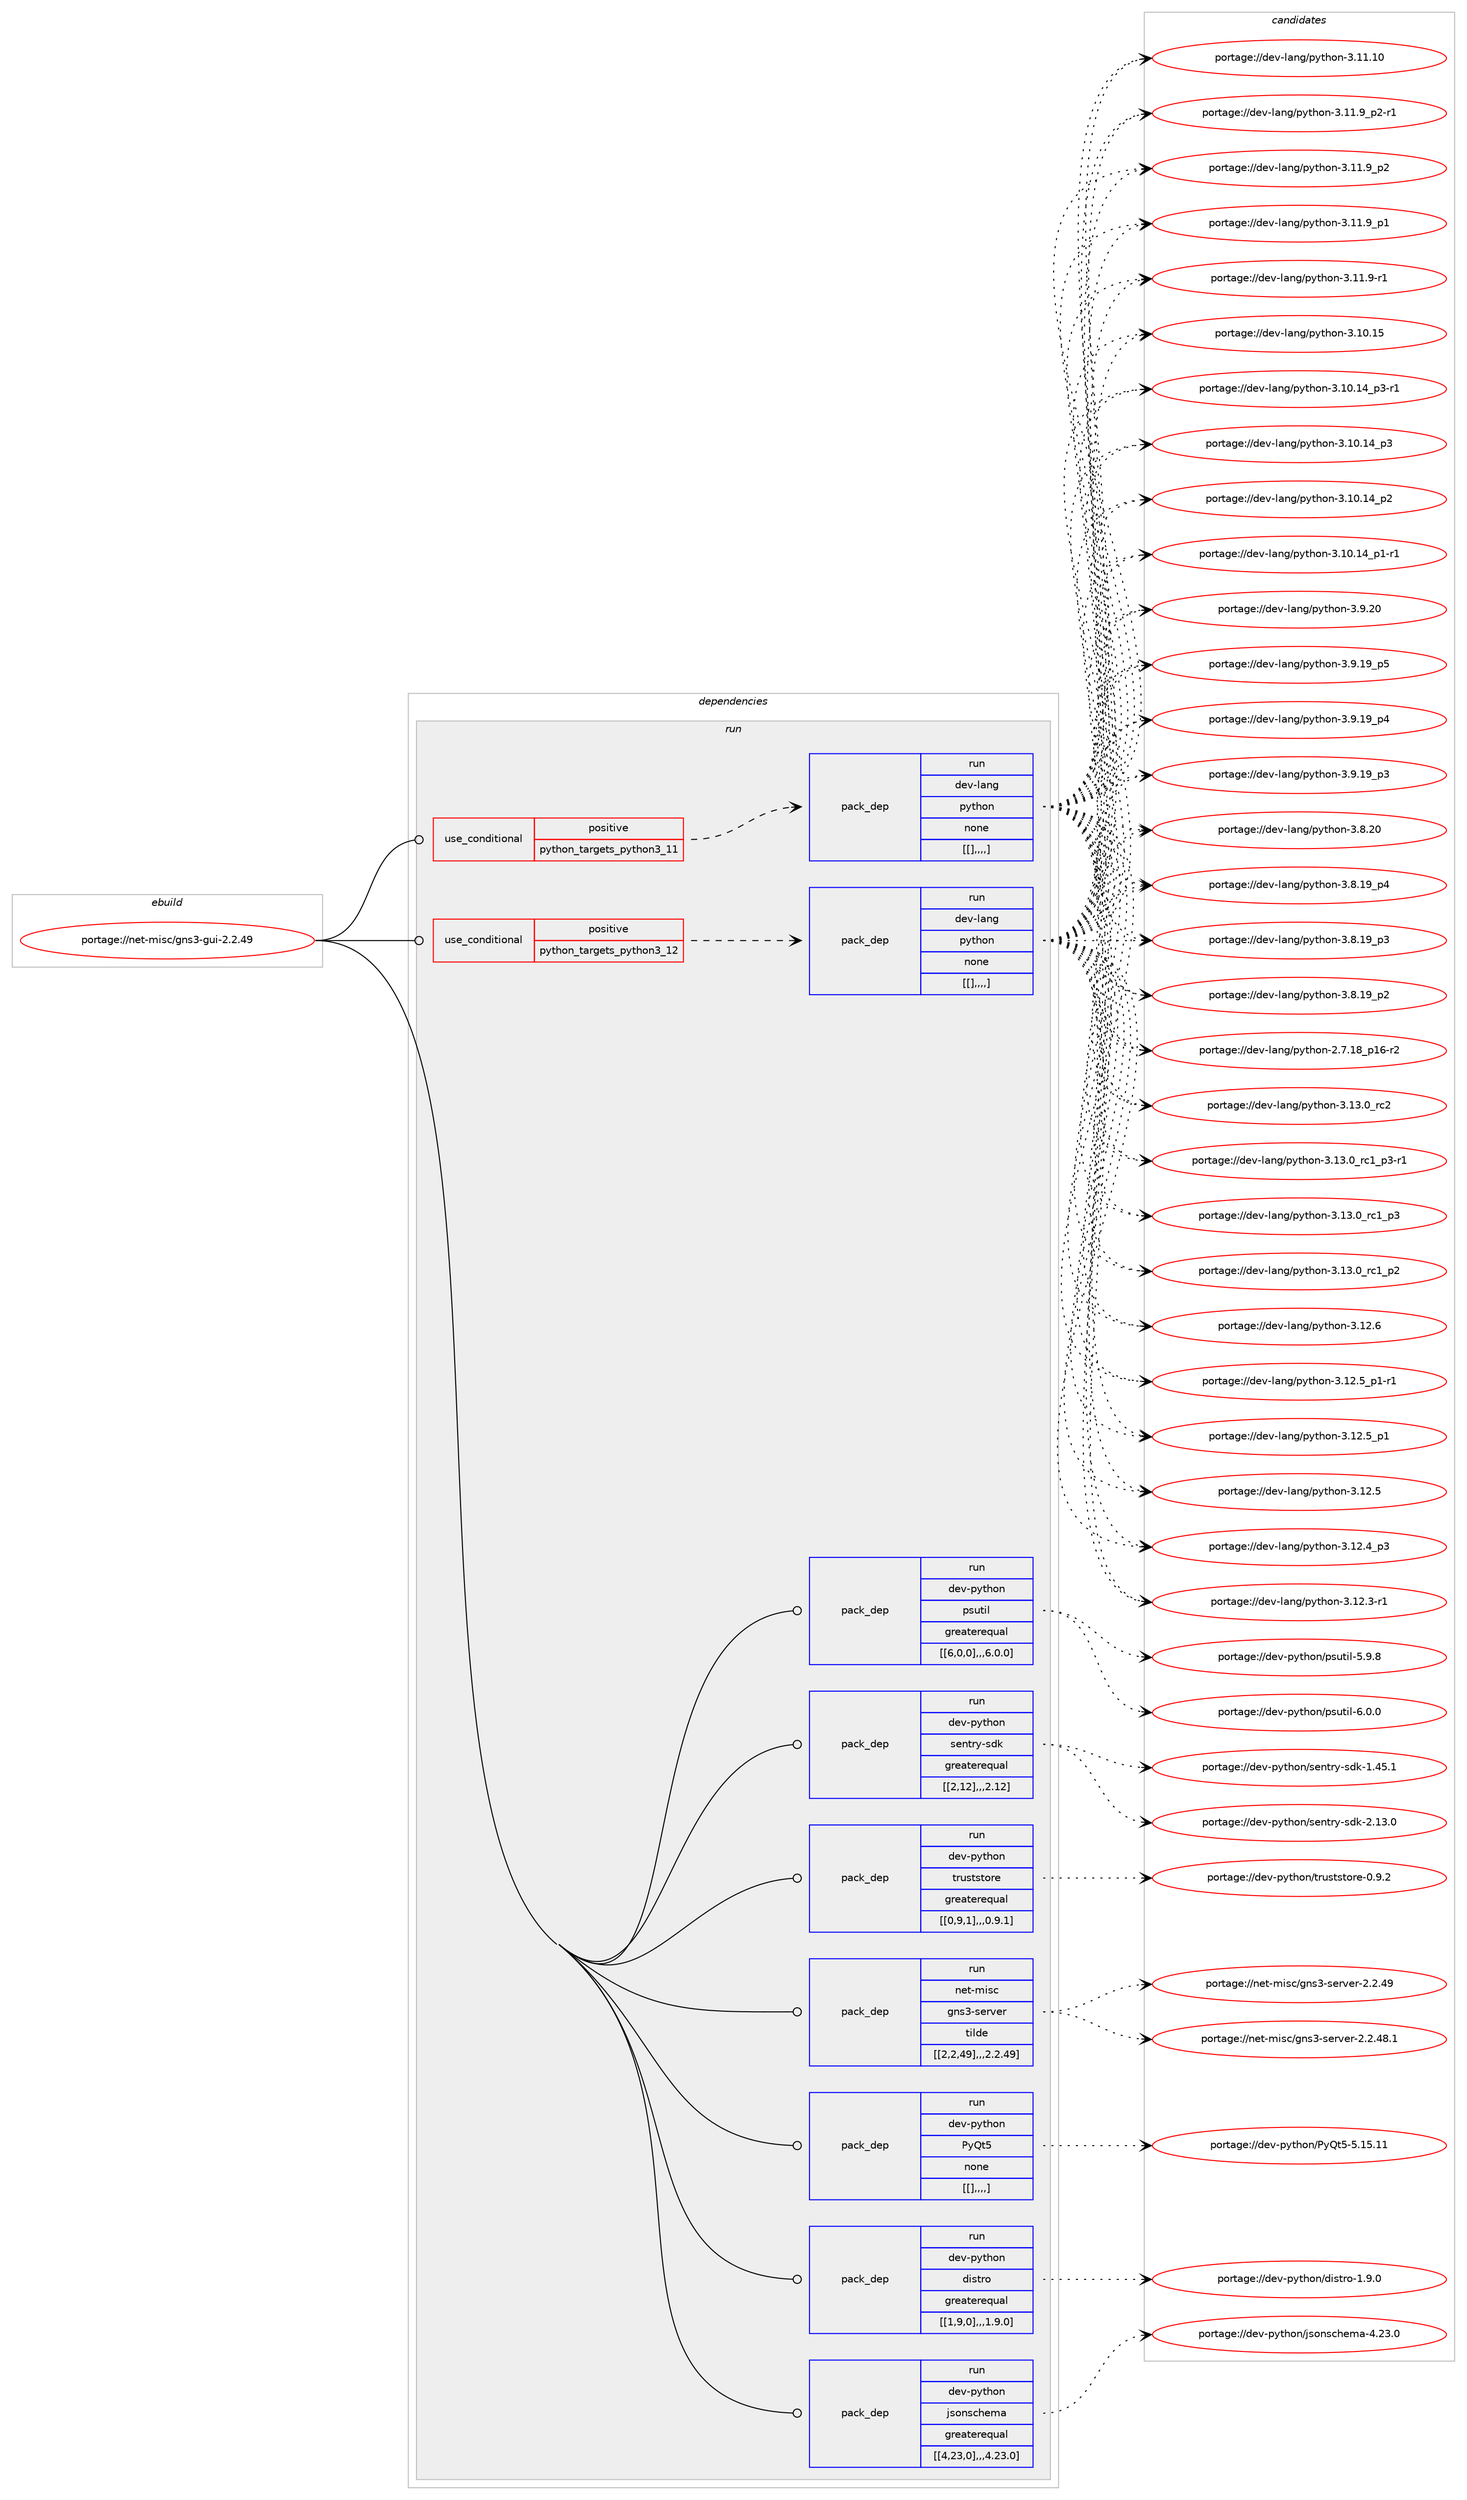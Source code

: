 digraph prolog {

# *************
# Graph options
# *************

newrank=true;
concentrate=true;
compound=true;
graph [rankdir=LR,fontname=Helvetica,fontsize=10,ranksep=1.5];#, ranksep=2.5, nodesep=0.2];
edge  [arrowhead=vee];
node  [fontname=Helvetica,fontsize=10];

# **********
# The ebuild
# **********

subgraph cluster_leftcol {
color=gray;
label=<<i>ebuild</i>>;
id [label="portage://net-misc/gns3-gui-2.2.49", color=red, width=4, href="../net-misc/gns3-gui-2.2.49.svg"];
}

# ****************
# The dependencies
# ****************

subgraph cluster_midcol {
color=gray;
label=<<i>dependencies</i>>;
subgraph cluster_compile {
fillcolor="#eeeeee";
style=filled;
label=<<i>compile</i>>;
}
subgraph cluster_compileandrun {
fillcolor="#eeeeee";
style=filled;
label=<<i>compile and run</i>>;
}
subgraph cluster_run {
fillcolor="#eeeeee";
style=filled;
label=<<i>run</i>>;
subgraph cond101533 {
dependency387493 [label=<<TABLE BORDER="0" CELLBORDER="1" CELLSPACING="0" CELLPADDING="4"><TR><TD ROWSPAN="3" CELLPADDING="10">use_conditional</TD></TR><TR><TD>positive</TD></TR><TR><TD>python_targets_python3_11</TD></TR></TABLE>>, shape=none, color=red];
subgraph pack283136 {
dependency387494 [label=<<TABLE BORDER="0" CELLBORDER="1" CELLSPACING="0" CELLPADDING="4" WIDTH="220"><TR><TD ROWSPAN="6" CELLPADDING="30">pack_dep</TD></TR><TR><TD WIDTH="110">run</TD></TR><TR><TD>dev-lang</TD></TR><TR><TD>python</TD></TR><TR><TD>none</TD></TR><TR><TD>[[],,,,]</TD></TR></TABLE>>, shape=none, color=blue];
}
dependency387493:e -> dependency387494:w [weight=20,style="dashed",arrowhead="vee"];
}
id:e -> dependency387493:w [weight=20,style="solid",arrowhead="odot"];
subgraph cond101534 {
dependency387495 [label=<<TABLE BORDER="0" CELLBORDER="1" CELLSPACING="0" CELLPADDING="4"><TR><TD ROWSPAN="3" CELLPADDING="10">use_conditional</TD></TR><TR><TD>positive</TD></TR><TR><TD>python_targets_python3_12</TD></TR></TABLE>>, shape=none, color=red];
subgraph pack283137 {
dependency387496 [label=<<TABLE BORDER="0" CELLBORDER="1" CELLSPACING="0" CELLPADDING="4" WIDTH="220"><TR><TD ROWSPAN="6" CELLPADDING="30">pack_dep</TD></TR><TR><TD WIDTH="110">run</TD></TR><TR><TD>dev-lang</TD></TR><TR><TD>python</TD></TR><TR><TD>none</TD></TR><TR><TD>[[],,,,]</TD></TR></TABLE>>, shape=none, color=blue];
}
dependency387495:e -> dependency387496:w [weight=20,style="dashed",arrowhead="vee"];
}
id:e -> dependency387495:w [weight=20,style="solid",arrowhead="odot"];
subgraph pack283138 {
dependency387497 [label=<<TABLE BORDER="0" CELLBORDER="1" CELLSPACING="0" CELLPADDING="4" WIDTH="220"><TR><TD ROWSPAN="6" CELLPADDING="30">pack_dep</TD></TR><TR><TD WIDTH="110">run</TD></TR><TR><TD>dev-python</TD></TR><TR><TD>PyQt5</TD></TR><TR><TD>none</TD></TR><TR><TD>[[],,,,]</TD></TR></TABLE>>, shape=none, color=blue];
}
id:e -> dependency387497:w [weight=20,style="solid",arrowhead="odot"];
subgraph pack283139 {
dependency387498 [label=<<TABLE BORDER="0" CELLBORDER="1" CELLSPACING="0" CELLPADDING="4" WIDTH="220"><TR><TD ROWSPAN="6" CELLPADDING="30">pack_dep</TD></TR><TR><TD WIDTH="110">run</TD></TR><TR><TD>dev-python</TD></TR><TR><TD>distro</TD></TR><TR><TD>greaterequal</TD></TR><TR><TD>[[1,9,0],,,1.9.0]</TD></TR></TABLE>>, shape=none, color=blue];
}
id:e -> dependency387498:w [weight=20,style="solid",arrowhead="odot"];
subgraph pack283140 {
dependency387499 [label=<<TABLE BORDER="0" CELLBORDER="1" CELLSPACING="0" CELLPADDING="4" WIDTH="220"><TR><TD ROWSPAN="6" CELLPADDING="30">pack_dep</TD></TR><TR><TD WIDTH="110">run</TD></TR><TR><TD>dev-python</TD></TR><TR><TD>jsonschema</TD></TR><TR><TD>greaterequal</TD></TR><TR><TD>[[4,23,0],,,4.23.0]</TD></TR></TABLE>>, shape=none, color=blue];
}
id:e -> dependency387499:w [weight=20,style="solid",arrowhead="odot"];
subgraph pack283141 {
dependency387500 [label=<<TABLE BORDER="0" CELLBORDER="1" CELLSPACING="0" CELLPADDING="4" WIDTH="220"><TR><TD ROWSPAN="6" CELLPADDING="30">pack_dep</TD></TR><TR><TD WIDTH="110">run</TD></TR><TR><TD>dev-python</TD></TR><TR><TD>psutil</TD></TR><TR><TD>greaterequal</TD></TR><TR><TD>[[6,0,0],,,6.0.0]</TD></TR></TABLE>>, shape=none, color=blue];
}
id:e -> dependency387500:w [weight=20,style="solid",arrowhead="odot"];
subgraph pack283142 {
dependency387501 [label=<<TABLE BORDER="0" CELLBORDER="1" CELLSPACING="0" CELLPADDING="4" WIDTH="220"><TR><TD ROWSPAN="6" CELLPADDING="30">pack_dep</TD></TR><TR><TD WIDTH="110">run</TD></TR><TR><TD>dev-python</TD></TR><TR><TD>sentry-sdk</TD></TR><TR><TD>greaterequal</TD></TR><TR><TD>[[2,12],,,2.12]</TD></TR></TABLE>>, shape=none, color=blue];
}
id:e -> dependency387501:w [weight=20,style="solid",arrowhead="odot"];
subgraph pack283143 {
dependency387502 [label=<<TABLE BORDER="0" CELLBORDER="1" CELLSPACING="0" CELLPADDING="4" WIDTH="220"><TR><TD ROWSPAN="6" CELLPADDING="30">pack_dep</TD></TR><TR><TD WIDTH="110">run</TD></TR><TR><TD>dev-python</TD></TR><TR><TD>truststore</TD></TR><TR><TD>greaterequal</TD></TR><TR><TD>[[0,9,1],,,0.9.1]</TD></TR></TABLE>>, shape=none, color=blue];
}
id:e -> dependency387502:w [weight=20,style="solid",arrowhead="odot"];
subgraph pack283144 {
dependency387503 [label=<<TABLE BORDER="0" CELLBORDER="1" CELLSPACING="0" CELLPADDING="4" WIDTH="220"><TR><TD ROWSPAN="6" CELLPADDING="30">pack_dep</TD></TR><TR><TD WIDTH="110">run</TD></TR><TR><TD>net-misc</TD></TR><TR><TD>gns3-server</TD></TR><TR><TD>tilde</TD></TR><TR><TD>[[2,2,49],,,2.2.49]</TD></TR></TABLE>>, shape=none, color=blue];
}
id:e -> dependency387503:w [weight=20,style="solid",arrowhead="odot"];
}
}

# **************
# The candidates
# **************

subgraph cluster_choices {
rank=same;
color=gray;
label=<<i>candidates</i>>;

subgraph choice283136 {
color=black;
nodesep=1;
choice10010111845108971101034711212111610411111045514649514648951149950 [label="portage://dev-lang/python-3.13.0_rc2", color=red, width=4,href="../dev-lang/python-3.13.0_rc2.svg"];
choice1001011184510897110103471121211161041111104551464951464895114994995112514511449 [label="portage://dev-lang/python-3.13.0_rc1_p3-r1", color=red, width=4,href="../dev-lang/python-3.13.0_rc1_p3-r1.svg"];
choice100101118451089711010347112121116104111110455146495146489511499499511251 [label="portage://dev-lang/python-3.13.0_rc1_p3", color=red, width=4,href="../dev-lang/python-3.13.0_rc1_p3.svg"];
choice100101118451089711010347112121116104111110455146495146489511499499511250 [label="portage://dev-lang/python-3.13.0_rc1_p2", color=red, width=4,href="../dev-lang/python-3.13.0_rc1_p2.svg"];
choice10010111845108971101034711212111610411111045514649504654 [label="portage://dev-lang/python-3.12.6", color=red, width=4,href="../dev-lang/python-3.12.6.svg"];
choice1001011184510897110103471121211161041111104551464950465395112494511449 [label="portage://dev-lang/python-3.12.5_p1-r1", color=red, width=4,href="../dev-lang/python-3.12.5_p1-r1.svg"];
choice100101118451089711010347112121116104111110455146495046539511249 [label="portage://dev-lang/python-3.12.5_p1", color=red, width=4,href="../dev-lang/python-3.12.5_p1.svg"];
choice10010111845108971101034711212111610411111045514649504653 [label="portage://dev-lang/python-3.12.5", color=red, width=4,href="../dev-lang/python-3.12.5.svg"];
choice100101118451089711010347112121116104111110455146495046529511251 [label="portage://dev-lang/python-3.12.4_p3", color=red, width=4,href="../dev-lang/python-3.12.4_p3.svg"];
choice100101118451089711010347112121116104111110455146495046514511449 [label="portage://dev-lang/python-3.12.3-r1", color=red, width=4,href="../dev-lang/python-3.12.3-r1.svg"];
choice1001011184510897110103471121211161041111104551464949464948 [label="portage://dev-lang/python-3.11.10", color=red, width=4,href="../dev-lang/python-3.11.10.svg"];
choice1001011184510897110103471121211161041111104551464949465795112504511449 [label="portage://dev-lang/python-3.11.9_p2-r1", color=red, width=4,href="../dev-lang/python-3.11.9_p2-r1.svg"];
choice100101118451089711010347112121116104111110455146494946579511250 [label="portage://dev-lang/python-3.11.9_p2", color=red, width=4,href="../dev-lang/python-3.11.9_p2.svg"];
choice100101118451089711010347112121116104111110455146494946579511249 [label="portage://dev-lang/python-3.11.9_p1", color=red, width=4,href="../dev-lang/python-3.11.9_p1.svg"];
choice100101118451089711010347112121116104111110455146494946574511449 [label="portage://dev-lang/python-3.11.9-r1", color=red, width=4,href="../dev-lang/python-3.11.9-r1.svg"];
choice1001011184510897110103471121211161041111104551464948464953 [label="portage://dev-lang/python-3.10.15", color=red, width=4,href="../dev-lang/python-3.10.15.svg"];
choice100101118451089711010347112121116104111110455146494846495295112514511449 [label="portage://dev-lang/python-3.10.14_p3-r1", color=red, width=4,href="../dev-lang/python-3.10.14_p3-r1.svg"];
choice10010111845108971101034711212111610411111045514649484649529511251 [label="portage://dev-lang/python-3.10.14_p3", color=red, width=4,href="../dev-lang/python-3.10.14_p3.svg"];
choice10010111845108971101034711212111610411111045514649484649529511250 [label="portage://dev-lang/python-3.10.14_p2", color=red, width=4,href="../dev-lang/python-3.10.14_p2.svg"];
choice100101118451089711010347112121116104111110455146494846495295112494511449 [label="portage://dev-lang/python-3.10.14_p1-r1", color=red, width=4,href="../dev-lang/python-3.10.14_p1-r1.svg"];
choice10010111845108971101034711212111610411111045514657465048 [label="portage://dev-lang/python-3.9.20", color=red, width=4,href="../dev-lang/python-3.9.20.svg"];
choice100101118451089711010347112121116104111110455146574649579511253 [label="portage://dev-lang/python-3.9.19_p5", color=red, width=4,href="../dev-lang/python-3.9.19_p5.svg"];
choice100101118451089711010347112121116104111110455146574649579511252 [label="portage://dev-lang/python-3.9.19_p4", color=red, width=4,href="../dev-lang/python-3.9.19_p4.svg"];
choice100101118451089711010347112121116104111110455146574649579511251 [label="portage://dev-lang/python-3.9.19_p3", color=red, width=4,href="../dev-lang/python-3.9.19_p3.svg"];
choice10010111845108971101034711212111610411111045514656465048 [label="portage://dev-lang/python-3.8.20", color=red, width=4,href="../dev-lang/python-3.8.20.svg"];
choice100101118451089711010347112121116104111110455146564649579511252 [label="portage://dev-lang/python-3.8.19_p4", color=red, width=4,href="../dev-lang/python-3.8.19_p4.svg"];
choice100101118451089711010347112121116104111110455146564649579511251 [label="portage://dev-lang/python-3.8.19_p3", color=red, width=4,href="../dev-lang/python-3.8.19_p3.svg"];
choice100101118451089711010347112121116104111110455146564649579511250 [label="portage://dev-lang/python-3.8.19_p2", color=red, width=4,href="../dev-lang/python-3.8.19_p2.svg"];
choice100101118451089711010347112121116104111110455046554649569511249544511450 [label="portage://dev-lang/python-2.7.18_p16-r2", color=red, width=4,href="../dev-lang/python-2.7.18_p16-r2.svg"];
dependency387494:e -> choice10010111845108971101034711212111610411111045514649514648951149950:w [style=dotted,weight="100"];
dependency387494:e -> choice1001011184510897110103471121211161041111104551464951464895114994995112514511449:w [style=dotted,weight="100"];
dependency387494:e -> choice100101118451089711010347112121116104111110455146495146489511499499511251:w [style=dotted,weight="100"];
dependency387494:e -> choice100101118451089711010347112121116104111110455146495146489511499499511250:w [style=dotted,weight="100"];
dependency387494:e -> choice10010111845108971101034711212111610411111045514649504654:w [style=dotted,weight="100"];
dependency387494:e -> choice1001011184510897110103471121211161041111104551464950465395112494511449:w [style=dotted,weight="100"];
dependency387494:e -> choice100101118451089711010347112121116104111110455146495046539511249:w [style=dotted,weight="100"];
dependency387494:e -> choice10010111845108971101034711212111610411111045514649504653:w [style=dotted,weight="100"];
dependency387494:e -> choice100101118451089711010347112121116104111110455146495046529511251:w [style=dotted,weight="100"];
dependency387494:e -> choice100101118451089711010347112121116104111110455146495046514511449:w [style=dotted,weight="100"];
dependency387494:e -> choice1001011184510897110103471121211161041111104551464949464948:w [style=dotted,weight="100"];
dependency387494:e -> choice1001011184510897110103471121211161041111104551464949465795112504511449:w [style=dotted,weight="100"];
dependency387494:e -> choice100101118451089711010347112121116104111110455146494946579511250:w [style=dotted,weight="100"];
dependency387494:e -> choice100101118451089711010347112121116104111110455146494946579511249:w [style=dotted,weight="100"];
dependency387494:e -> choice100101118451089711010347112121116104111110455146494946574511449:w [style=dotted,weight="100"];
dependency387494:e -> choice1001011184510897110103471121211161041111104551464948464953:w [style=dotted,weight="100"];
dependency387494:e -> choice100101118451089711010347112121116104111110455146494846495295112514511449:w [style=dotted,weight="100"];
dependency387494:e -> choice10010111845108971101034711212111610411111045514649484649529511251:w [style=dotted,weight="100"];
dependency387494:e -> choice10010111845108971101034711212111610411111045514649484649529511250:w [style=dotted,weight="100"];
dependency387494:e -> choice100101118451089711010347112121116104111110455146494846495295112494511449:w [style=dotted,weight="100"];
dependency387494:e -> choice10010111845108971101034711212111610411111045514657465048:w [style=dotted,weight="100"];
dependency387494:e -> choice100101118451089711010347112121116104111110455146574649579511253:w [style=dotted,weight="100"];
dependency387494:e -> choice100101118451089711010347112121116104111110455146574649579511252:w [style=dotted,weight="100"];
dependency387494:e -> choice100101118451089711010347112121116104111110455146574649579511251:w [style=dotted,weight="100"];
dependency387494:e -> choice10010111845108971101034711212111610411111045514656465048:w [style=dotted,weight="100"];
dependency387494:e -> choice100101118451089711010347112121116104111110455146564649579511252:w [style=dotted,weight="100"];
dependency387494:e -> choice100101118451089711010347112121116104111110455146564649579511251:w [style=dotted,weight="100"];
dependency387494:e -> choice100101118451089711010347112121116104111110455146564649579511250:w [style=dotted,weight="100"];
dependency387494:e -> choice100101118451089711010347112121116104111110455046554649569511249544511450:w [style=dotted,weight="100"];
}
subgraph choice283137 {
color=black;
nodesep=1;
choice10010111845108971101034711212111610411111045514649514648951149950 [label="portage://dev-lang/python-3.13.0_rc2", color=red, width=4,href="../dev-lang/python-3.13.0_rc2.svg"];
choice1001011184510897110103471121211161041111104551464951464895114994995112514511449 [label="portage://dev-lang/python-3.13.0_rc1_p3-r1", color=red, width=4,href="../dev-lang/python-3.13.0_rc1_p3-r1.svg"];
choice100101118451089711010347112121116104111110455146495146489511499499511251 [label="portage://dev-lang/python-3.13.0_rc1_p3", color=red, width=4,href="../dev-lang/python-3.13.0_rc1_p3.svg"];
choice100101118451089711010347112121116104111110455146495146489511499499511250 [label="portage://dev-lang/python-3.13.0_rc1_p2", color=red, width=4,href="../dev-lang/python-3.13.0_rc1_p2.svg"];
choice10010111845108971101034711212111610411111045514649504654 [label="portage://dev-lang/python-3.12.6", color=red, width=4,href="../dev-lang/python-3.12.6.svg"];
choice1001011184510897110103471121211161041111104551464950465395112494511449 [label="portage://dev-lang/python-3.12.5_p1-r1", color=red, width=4,href="../dev-lang/python-3.12.5_p1-r1.svg"];
choice100101118451089711010347112121116104111110455146495046539511249 [label="portage://dev-lang/python-3.12.5_p1", color=red, width=4,href="../dev-lang/python-3.12.5_p1.svg"];
choice10010111845108971101034711212111610411111045514649504653 [label="portage://dev-lang/python-3.12.5", color=red, width=4,href="../dev-lang/python-3.12.5.svg"];
choice100101118451089711010347112121116104111110455146495046529511251 [label="portage://dev-lang/python-3.12.4_p3", color=red, width=4,href="../dev-lang/python-3.12.4_p3.svg"];
choice100101118451089711010347112121116104111110455146495046514511449 [label="portage://dev-lang/python-3.12.3-r1", color=red, width=4,href="../dev-lang/python-3.12.3-r1.svg"];
choice1001011184510897110103471121211161041111104551464949464948 [label="portage://dev-lang/python-3.11.10", color=red, width=4,href="../dev-lang/python-3.11.10.svg"];
choice1001011184510897110103471121211161041111104551464949465795112504511449 [label="portage://dev-lang/python-3.11.9_p2-r1", color=red, width=4,href="../dev-lang/python-3.11.9_p2-r1.svg"];
choice100101118451089711010347112121116104111110455146494946579511250 [label="portage://dev-lang/python-3.11.9_p2", color=red, width=4,href="../dev-lang/python-3.11.9_p2.svg"];
choice100101118451089711010347112121116104111110455146494946579511249 [label="portage://dev-lang/python-3.11.9_p1", color=red, width=4,href="../dev-lang/python-3.11.9_p1.svg"];
choice100101118451089711010347112121116104111110455146494946574511449 [label="portage://dev-lang/python-3.11.9-r1", color=red, width=4,href="../dev-lang/python-3.11.9-r1.svg"];
choice1001011184510897110103471121211161041111104551464948464953 [label="portage://dev-lang/python-3.10.15", color=red, width=4,href="../dev-lang/python-3.10.15.svg"];
choice100101118451089711010347112121116104111110455146494846495295112514511449 [label="portage://dev-lang/python-3.10.14_p3-r1", color=red, width=4,href="../dev-lang/python-3.10.14_p3-r1.svg"];
choice10010111845108971101034711212111610411111045514649484649529511251 [label="portage://dev-lang/python-3.10.14_p3", color=red, width=4,href="../dev-lang/python-3.10.14_p3.svg"];
choice10010111845108971101034711212111610411111045514649484649529511250 [label="portage://dev-lang/python-3.10.14_p2", color=red, width=4,href="../dev-lang/python-3.10.14_p2.svg"];
choice100101118451089711010347112121116104111110455146494846495295112494511449 [label="portage://dev-lang/python-3.10.14_p1-r1", color=red, width=4,href="../dev-lang/python-3.10.14_p1-r1.svg"];
choice10010111845108971101034711212111610411111045514657465048 [label="portage://dev-lang/python-3.9.20", color=red, width=4,href="../dev-lang/python-3.9.20.svg"];
choice100101118451089711010347112121116104111110455146574649579511253 [label="portage://dev-lang/python-3.9.19_p5", color=red, width=4,href="../dev-lang/python-3.9.19_p5.svg"];
choice100101118451089711010347112121116104111110455146574649579511252 [label="portage://dev-lang/python-3.9.19_p4", color=red, width=4,href="../dev-lang/python-3.9.19_p4.svg"];
choice100101118451089711010347112121116104111110455146574649579511251 [label="portage://dev-lang/python-3.9.19_p3", color=red, width=4,href="../dev-lang/python-3.9.19_p3.svg"];
choice10010111845108971101034711212111610411111045514656465048 [label="portage://dev-lang/python-3.8.20", color=red, width=4,href="../dev-lang/python-3.8.20.svg"];
choice100101118451089711010347112121116104111110455146564649579511252 [label="portage://dev-lang/python-3.8.19_p4", color=red, width=4,href="../dev-lang/python-3.8.19_p4.svg"];
choice100101118451089711010347112121116104111110455146564649579511251 [label="portage://dev-lang/python-3.8.19_p3", color=red, width=4,href="../dev-lang/python-3.8.19_p3.svg"];
choice100101118451089711010347112121116104111110455146564649579511250 [label="portage://dev-lang/python-3.8.19_p2", color=red, width=4,href="../dev-lang/python-3.8.19_p2.svg"];
choice100101118451089711010347112121116104111110455046554649569511249544511450 [label="portage://dev-lang/python-2.7.18_p16-r2", color=red, width=4,href="../dev-lang/python-2.7.18_p16-r2.svg"];
dependency387496:e -> choice10010111845108971101034711212111610411111045514649514648951149950:w [style=dotted,weight="100"];
dependency387496:e -> choice1001011184510897110103471121211161041111104551464951464895114994995112514511449:w [style=dotted,weight="100"];
dependency387496:e -> choice100101118451089711010347112121116104111110455146495146489511499499511251:w [style=dotted,weight="100"];
dependency387496:e -> choice100101118451089711010347112121116104111110455146495146489511499499511250:w [style=dotted,weight="100"];
dependency387496:e -> choice10010111845108971101034711212111610411111045514649504654:w [style=dotted,weight="100"];
dependency387496:e -> choice1001011184510897110103471121211161041111104551464950465395112494511449:w [style=dotted,weight="100"];
dependency387496:e -> choice100101118451089711010347112121116104111110455146495046539511249:w [style=dotted,weight="100"];
dependency387496:e -> choice10010111845108971101034711212111610411111045514649504653:w [style=dotted,weight="100"];
dependency387496:e -> choice100101118451089711010347112121116104111110455146495046529511251:w [style=dotted,weight="100"];
dependency387496:e -> choice100101118451089711010347112121116104111110455146495046514511449:w [style=dotted,weight="100"];
dependency387496:e -> choice1001011184510897110103471121211161041111104551464949464948:w [style=dotted,weight="100"];
dependency387496:e -> choice1001011184510897110103471121211161041111104551464949465795112504511449:w [style=dotted,weight="100"];
dependency387496:e -> choice100101118451089711010347112121116104111110455146494946579511250:w [style=dotted,weight="100"];
dependency387496:e -> choice100101118451089711010347112121116104111110455146494946579511249:w [style=dotted,weight="100"];
dependency387496:e -> choice100101118451089711010347112121116104111110455146494946574511449:w [style=dotted,weight="100"];
dependency387496:e -> choice1001011184510897110103471121211161041111104551464948464953:w [style=dotted,weight="100"];
dependency387496:e -> choice100101118451089711010347112121116104111110455146494846495295112514511449:w [style=dotted,weight="100"];
dependency387496:e -> choice10010111845108971101034711212111610411111045514649484649529511251:w [style=dotted,weight="100"];
dependency387496:e -> choice10010111845108971101034711212111610411111045514649484649529511250:w [style=dotted,weight="100"];
dependency387496:e -> choice100101118451089711010347112121116104111110455146494846495295112494511449:w [style=dotted,weight="100"];
dependency387496:e -> choice10010111845108971101034711212111610411111045514657465048:w [style=dotted,weight="100"];
dependency387496:e -> choice100101118451089711010347112121116104111110455146574649579511253:w [style=dotted,weight="100"];
dependency387496:e -> choice100101118451089711010347112121116104111110455146574649579511252:w [style=dotted,weight="100"];
dependency387496:e -> choice100101118451089711010347112121116104111110455146574649579511251:w [style=dotted,weight="100"];
dependency387496:e -> choice10010111845108971101034711212111610411111045514656465048:w [style=dotted,weight="100"];
dependency387496:e -> choice100101118451089711010347112121116104111110455146564649579511252:w [style=dotted,weight="100"];
dependency387496:e -> choice100101118451089711010347112121116104111110455146564649579511251:w [style=dotted,weight="100"];
dependency387496:e -> choice100101118451089711010347112121116104111110455146564649579511250:w [style=dotted,weight="100"];
dependency387496:e -> choice100101118451089711010347112121116104111110455046554649569511249544511450:w [style=dotted,weight="100"];
}
subgraph choice283138 {
color=black;
nodesep=1;
choice10010111845112121116104111110478012181116534553464953464949 [label="portage://dev-python/PyQt5-5.15.11", color=red, width=4,href="../dev-python/PyQt5-5.15.11.svg"];
dependency387497:e -> choice10010111845112121116104111110478012181116534553464953464949:w [style=dotted,weight="100"];
}
subgraph choice283139 {
color=black;
nodesep=1;
choice1001011184511212111610411111047100105115116114111454946574648 [label="portage://dev-python/distro-1.9.0", color=red, width=4,href="../dev-python/distro-1.9.0.svg"];
dependency387498:e -> choice1001011184511212111610411111047100105115116114111454946574648:w [style=dotted,weight="100"];
}
subgraph choice283140 {
color=black;
nodesep=1;
choice1001011184511212111610411111047106115111110115991041011099745524650514648 [label="portage://dev-python/jsonschema-4.23.0", color=red, width=4,href="../dev-python/jsonschema-4.23.0.svg"];
dependency387499:e -> choice1001011184511212111610411111047106115111110115991041011099745524650514648:w [style=dotted,weight="100"];
}
subgraph choice283141 {
color=black;
nodesep=1;
choice1001011184511212111610411111047112115117116105108455446484648 [label="portage://dev-python/psutil-6.0.0", color=red, width=4,href="../dev-python/psutil-6.0.0.svg"];
choice1001011184511212111610411111047112115117116105108455346574656 [label="portage://dev-python/psutil-5.9.8", color=red, width=4,href="../dev-python/psutil-5.9.8.svg"];
dependency387500:e -> choice1001011184511212111610411111047112115117116105108455446484648:w [style=dotted,weight="100"];
dependency387500:e -> choice1001011184511212111610411111047112115117116105108455346574656:w [style=dotted,weight="100"];
}
subgraph choice283142 {
color=black;
nodesep=1;
choice10010111845112121116104111110471151011101161141214511510010745504649514648 [label="portage://dev-python/sentry-sdk-2.13.0", color=red, width=4,href="../dev-python/sentry-sdk-2.13.0.svg"];
choice10010111845112121116104111110471151011101161141214511510010745494652534649 [label="portage://dev-python/sentry-sdk-1.45.1", color=red, width=4,href="../dev-python/sentry-sdk-1.45.1.svg"];
dependency387501:e -> choice10010111845112121116104111110471151011101161141214511510010745504649514648:w [style=dotted,weight="100"];
dependency387501:e -> choice10010111845112121116104111110471151011101161141214511510010745494652534649:w [style=dotted,weight="100"];
}
subgraph choice283143 {
color=black;
nodesep=1;
choice1001011184511212111610411111047116114117115116115116111114101454846574650 [label="portage://dev-python/truststore-0.9.2", color=red, width=4,href="../dev-python/truststore-0.9.2.svg"];
dependency387502:e -> choice1001011184511212111610411111047116114117115116115116111114101454846574650:w [style=dotted,weight="100"];
}
subgraph choice283144 {
color=black;
nodesep=1;
choice110101116451091051159947103110115514511510111411810111445504650465257 [label="portage://net-misc/gns3-server-2.2.49", color=red, width=4,href="../net-misc/gns3-server-2.2.49.svg"];
choice1101011164510910511599471031101155145115101114118101114455046504652564649 [label="portage://net-misc/gns3-server-2.2.48.1", color=red, width=4,href="../net-misc/gns3-server-2.2.48.1.svg"];
dependency387503:e -> choice110101116451091051159947103110115514511510111411810111445504650465257:w [style=dotted,weight="100"];
dependency387503:e -> choice1101011164510910511599471031101155145115101114118101114455046504652564649:w [style=dotted,weight="100"];
}
}

}
